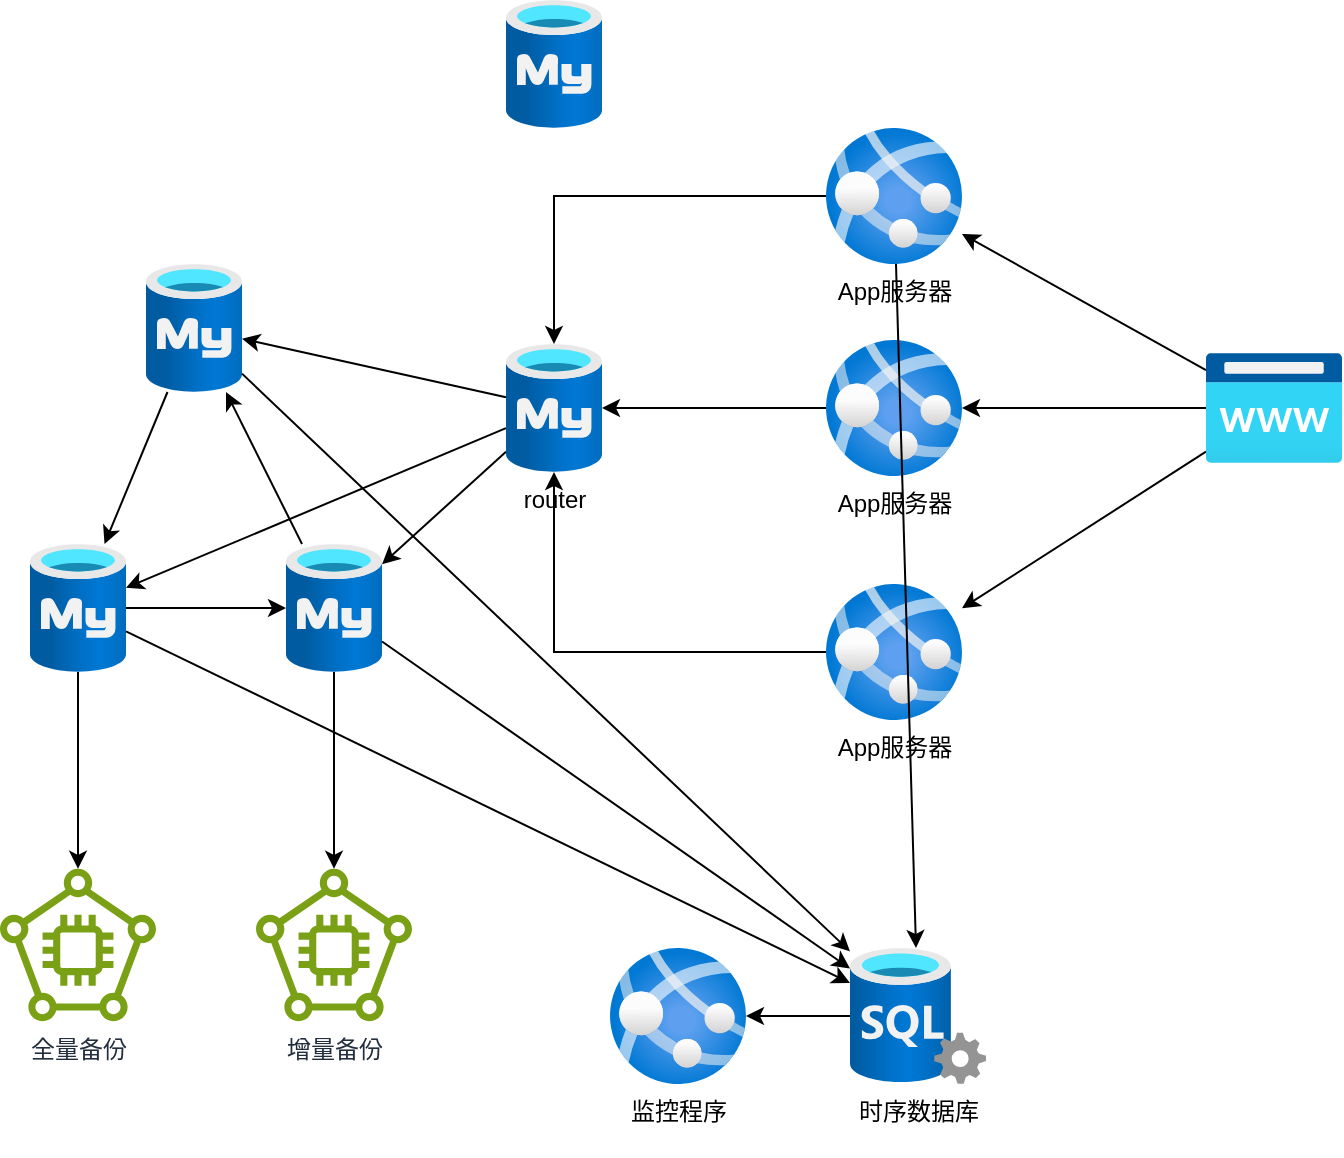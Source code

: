 <mxfile version="24.7.14" pages="5">
  <diagram name="L1" id="BFDUDT7zp8bW2f1VNkSr">
    <mxGraphModel dx="892" dy="621" grid="1" gridSize="10" guides="1" tooltips="1" connect="1" arrows="1" fold="1" page="1" pageScale="1" pageWidth="850" pageHeight="1100" math="0" shadow="0">
      <root>
        <mxCell id="0" />
        <mxCell id="1" parent="0" />
        <mxCell id="Ar2I6kyapb9o5fW3UJyG-4" value="" style="rounded=0;orthogonalLoop=1;jettySize=auto;html=1;" edge="1" parent="1" source="Ar2I6kyapb9o5fW3UJyG-1" target="Ar2I6kyapb9o5fW3UJyG-2">
          <mxGeometry relative="1" as="geometry" />
        </mxCell>
        <mxCell id="Ar2I6kyapb9o5fW3UJyG-1" value="" style="image;aspect=fixed;html=1;points=[];align=center;fontSize=12;image=img/lib/azure2/databases/Azure_Database_MySQL_Server.svg;" vertex="1" parent="1">
          <mxGeometry x="208" y="198" width="48" height="64" as="geometry" />
        </mxCell>
        <mxCell id="Ar2I6kyapb9o5fW3UJyG-5" value="" style="edgeStyle=orthogonalEdgeStyle;rounded=0;orthogonalLoop=1;jettySize=auto;html=1;" edge="1" parent="1" source="Ar2I6kyapb9o5fW3UJyG-2" target="Ar2I6kyapb9o5fW3UJyG-3">
          <mxGeometry relative="1" as="geometry" />
        </mxCell>
        <mxCell id="oi42S8Nz0SJRRiCIxCUv-2" value="" style="edgeStyle=orthogonalEdgeStyle;rounded=0;orthogonalLoop=1;jettySize=auto;html=1;" edge="1" parent="1" source="Ar2I6kyapb9o5fW3UJyG-2" target="uQp_ELIqiohpTSqB1h4A-3">
          <mxGeometry relative="1" as="geometry" />
        </mxCell>
        <mxCell id="Ar2I6kyapb9o5fW3UJyG-2" value="" style="image;aspect=fixed;html=1;points=[];align=center;fontSize=12;image=img/lib/azure2/databases/Azure_Database_MySQL_Server.svg;" vertex="1" parent="1">
          <mxGeometry x="150" y="338" width="48" height="64" as="geometry" />
        </mxCell>
        <mxCell id="Ar2I6kyapb9o5fW3UJyG-6" value="" style="rounded=0;orthogonalLoop=1;jettySize=auto;html=1;" edge="1" parent="1" source="Ar2I6kyapb9o5fW3UJyG-3" target="Ar2I6kyapb9o5fW3UJyG-1">
          <mxGeometry relative="1" as="geometry" />
        </mxCell>
        <mxCell id="oi42S8Nz0SJRRiCIxCUv-1" value="" style="edgeStyle=orthogonalEdgeStyle;rounded=0;orthogonalLoop=1;jettySize=auto;html=1;" edge="1" parent="1" source="Ar2I6kyapb9o5fW3UJyG-3" target="uQp_ELIqiohpTSqB1h4A-2">
          <mxGeometry relative="1" as="geometry" />
        </mxCell>
        <mxCell id="Ar2I6kyapb9o5fW3UJyG-3" value="" style="image;aspect=fixed;html=1;points=[];align=center;fontSize=12;image=img/lib/azure2/databases/Azure_Database_MySQL_Server.svg;" vertex="1" parent="1">
          <mxGeometry x="278" y="338" width="48" height="64" as="geometry" />
        </mxCell>
        <mxCell id="Ar2I6kyapb9o5fW3UJyG-8" value="" style="rounded=0;orthogonalLoop=1;jettySize=auto;html=1;" edge="1" parent="1" source="Ar2I6kyapb9o5fW3UJyG-7" target="Ar2I6kyapb9o5fW3UJyG-1">
          <mxGeometry relative="1" as="geometry" />
        </mxCell>
        <mxCell id="Ar2I6kyapb9o5fW3UJyG-9" value="" style="rounded=0;orthogonalLoop=1;jettySize=auto;html=1;" edge="1" parent="1" source="Ar2I6kyapb9o5fW3UJyG-7" target="Ar2I6kyapb9o5fW3UJyG-3">
          <mxGeometry relative="1" as="geometry" />
        </mxCell>
        <mxCell id="Ar2I6kyapb9o5fW3UJyG-10" value="" style="rounded=0;orthogonalLoop=1;jettySize=auto;html=1;" edge="1" parent="1" source="Ar2I6kyapb9o5fW3UJyG-7" target="Ar2I6kyapb9o5fW3UJyG-2">
          <mxGeometry relative="1" as="geometry" />
        </mxCell>
        <mxCell id="Ar2I6kyapb9o5fW3UJyG-7" value="router" style="image;aspect=fixed;html=1;points=[];align=center;fontSize=12;image=img/lib/azure2/databases/Azure_Database_MySQL_Server.svg;" vertex="1" parent="1">
          <mxGeometry x="388" y="238" width="48" height="64" as="geometry" />
        </mxCell>
        <mxCell id="Ar2I6kyapb9o5fW3UJyG-15" value="" style="edgeStyle=orthogonalEdgeStyle;rounded=0;orthogonalLoop=1;jettySize=auto;html=1;" edge="1" parent="1" source="Ar2I6kyapb9o5fW3UJyG-12" target="Ar2I6kyapb9o5fW3UJyG-7">
          <mxGeometry relative="1" as="geometry" />
        </mxCell>
        <mxCell id="Ar2I6kyapb9o5fW3UJyG-12" value="App服务器" style="image;aspect=fixed;html=1;points=[];align=center;fontSize=12;image=img/lib/azure2/app_services/App_Services.svg;" vertex="1" parent="1">
          <mxGeometry x="548" y="130" width="68" height="68" as="geometry" />
        </mxCell>
        <mxCell id="Ar2I6kyapb9o5fW3UJyG-17" value="" style="edgeStyle=orthogonalEdgeStyle;rounded=0;orthogonalLoop=1;jettySize=auto;html=1;" edge="1" parent="1" source="Ar2I6kyapb9o5fW3UJyG-13" target="Ar2I6kyapb9o5fW3UJyG-7">
          <mxGeometry relative="1" as="geometry" />
        </mxCell>
        <mxCell id="Ar2I6kyapb9o5fW3UJyG-13" value="App服务器" style="image;aspect=fixed;html=1;points=[];align=center;fontSize=12;image=img/lib/azure2/app_services/App_Services.svg;" vertex="1" parent="1">
          <mxGeometry x="548" y="358" width="68" height="68" as="geometry" />
        </mxCell>
        <mxCell id="Ar2I6kyapb9o5fW3UJyG-16" value="" style="edgeStyle=orthogonalEdgeStyle;rounded=0;orthogonalLoop=1;jettySize=auto;html=1;" edge="1" parent="1" source="Ar2I6kyapb9o5fW3UJyG-14" target="Ar2I6kyapb9o5fW3UJyG-7">
          <mxGeometry relative="1" as="geometry" />
        </mxCell>
        <mxCell id="Ar2I6kyapb9o5fW3UJyG-14" value="App服务器" style="image;aspect=fixed;html=1;points=[];align=center;fontSize=12;image=img/lib/azure2/app_services/App_Services.svg;" vertex="1" parent="1">
          <mxGeometry x="548" y="236" width="68" height="68" as="geometry" />
        </mxCell>
        <mxCell id="Ar2I6kyapb9o5fW3UJyG-19" value="" style="rounded=0;orthogonalLoop=1;jettySize=auto;html=1;" edge="1" parent="1" source="Ar2I6kyapb9o5fW3UJyG-18" target="Ar2I6kyapb9o5fW3UJyG-12">
          <mxGeometry relative="1" as="geometry" />
        </mxCell>
        <mxCell id="Ar2I6kyapb9o5fW3UJyG-20" value="" style="rounded=0;orthogonalLoop=1;jettySize=auto;html=1;" edge="1" parent="1" source="Ar2I6kyapb9o5fW3UJyG-18" target="Ar2I6kyapb9o5fW3UJyG-14">
          <mxGeometry relative="1" as="geometry" />
        </mxCell>
        <mxCell id="Ar2I6kyapb9o5fW3UJyG-21" value="" style="rounded=0;orthogonalLoop=1;jettySize=auto;html=1;" edge="1" parent="1" source="Ar2I6kyapb9o5fW3UJyG-18" target="Ar2I6kyapb9o5fW3UJyG-13">
          <mxGeometry relative="1" as="geometry" />
        </mxCell>
        <mxCell id="Ar2I6kyapb9o5fW3UJyG-18" value="" style="image;aspect=fixed;html=1;points=[];align=center;fontSize=12;image=img/lib/azure2/app_services/App_Service_Domains.svg;" vertex="1" parent="1">
          <mxGeometry x="738" y="242.5" width="68" height="55.0" as="geometry" />
        </mxCell>
        <mxCell id="81i1dUO_mtLAsaVfOT57-1" value="" style="image;aspect=fixed;html=1;points=[];align=center;fontSize=12;image=img/lib/azure2/databases/Azure_Database_MySQL_Server.svg;" vertex="1" parent="1">
          <mxGeometry x="388" y="66" width="48" height="64" as="geometry" />
        </mxCell>
        <mxCell id="81i1dUO_mtLAsaVfOT57-2" value="监控程序&lt;div&gt;&lt;br&gt;&lt;/div&gt;" style="image;aspect=fixed;html=1;points=[];align=center;fontSize=12;image=img/lib/azure2/app_services/App_Services.svg;" vertex="1" parent="1">
          <mxGeometry x="440" y="540" width="68" height="68" as="geometry" />
        </mxCell>
        <mxCell id="uQp_ELIqiohpTSqB1h4A-1" value="" style="edgeStyle=orthogonalEdgeStyle;rounded=0;orthogonalLoop=1;jettySize=auto;html=1;" edge="1" parent="1" source="81i1dUO_mtLAsaVfOT57-3" target="81i1dUO_mtLAsaVfOT57-2">
          <mxGeometry relative="1" as="geometry" />
        </mxCell>
        <mxCell id="81i1dUO_mtLAsaVfOT57-3" value="时序数据库" style="image;aspect=fixed;html=1;points=[];align=center;fontSize=12;image=img/lib/azure2/databases/SQL_Server.svg;" vertex="1" parent="1">
          <mxGeometry x="560" y="540" width="68" height="68" as="geometry" />
        </mxCell>
        <mxCell id="uQp_ELIqiohpTSqB1h4A-2" value="增量备份" style="sketch=0;outlineConnect=0;fontColor=#232F3E;gradientColor=none;fillColor=#7AA116;strokeColor=none;dashed=0;verticalLabelPosition=bottom;verticalAlign=top;align=center;html=1;fontSize=12;fontStyle=0;aspect=fixed;pointerEvents=1;shape=mxgraph.aws4.backup_compute;" vertex="1" parent="1">
          <mxGeometry x="263" y="500" width="78" height="77" as="geometry" />
        </mxCell>
        <mxCell id="uQp_ELIqiohpTSqB1h4A-3" value="全量备份" style="sketch=0;outlineConnect=0;fontColor=#232F3E;gradientColor=none;fillColor=#7AA116;strokeColor=none;dashed=0;verticalLabelPosition=bottom;verticalAlign=top;align=center;html=1;fontSize=12;fontStyle=0;aspect=fixed;pointerEvents=1;shape=mxgraph.aws4.backup_compute;" vertex="1" parent="1">
          <mxGeometry x="135" y="500" width="78" height="77" as="geometry" />
        </mxCell>
        <mxCell id="oi42S8Nz0SJRRiCIxCUv-3" value="" style="endArrow=classic;html=1;rounded=0;" edge="1" parent="1" source="Ar2I6kyapb9o5fW3UJyG-1" target="81i1dUO_mtLAsaVfOT57-3">
          <mxGeometry width="50" height="50" relative="1" as="geometry">
            <mxPoint x="370" y="400" as="sourcePoint" />
            <mxPoint x="420" y="350" as="targetPoint" />
          </mxGeometry>
        </mxCell>
        <mxCell id="oi42S8Nz0SJRRiCIxCUv-4" value="" style="endArrow=classic;html=1;rounded=0;" edge="1" parent="1" source="Ar2I6kyapb9o5fW3UJyG-2" target="81i1dUO_mtLAsaVfOT57-3">
          <mxGeometry width="50" height="50" relative="1" as="geometry">
            <mxPoint x="370" y="400" as="sourcePoint" />
            <mxPoint x="420" y="350" as="targetPoint" />
          </mxGeometry>
        </mxCell>
        <mxCell id="oi42S8Nz0SJRRiCIxCUv-5" value="" style="endArrow=classic;html=1;rounded=0;" edge="1" parent="1" source="Ar2I6kyapb9o5fW3UJyG-3" target="81i1dUO_mtLAsaVfOT57-3">
          <mxGeometry width="50" height="50" relative="1" as="geometry">
            <mxPoint x="370" y="400" as="sourcePoint" />
            <mxPoint x="420" y="350" as="targetPoint" />
          </mxGeometry>
        </mxCell>
        <mxCell id="oi42S8Nz0SJRRiCIxCUv-6" value="" style="endArrow=classic;html=1;rounded=0;" edge="1" parent="1" source="Ar2I6kyapb9o5fW3UJyG-12" target="81i1dUO_mtLAsaVfOT57-3">
          <mxGeometry width="50" height="50" relative="1" as="geometry">
            <mxPoint x="370" y="430" as="sourcePoint" />
            <mxPoint x="420" y="380" as="targetPoint" />
          </mxGeometry>
        </mxCell>
      </root>
    </mxGraphModel>
  </diagram>
  <diagram id="nIjgZ2-SpNTqjJREQWF2" name="L2">
    <mxGraphModel dx="892" dy="621" grid="1" gridSize="10" guides="1" tooltips="1" connect="1" arrows="1" fold="1" page="1" pageScale="1" pageWidth="850" pageHeight="1100" math="0" shadow="0">
      <root>
        <mxCell id="0" />
        <mxCell id="1" parent="0" />
        <mxCell id="2KMu9q8ZVu2z2tUtmJDD-1" value="" style="rounded=0;orthogonalLoop=1;jettySize=auto;html=1;" edge="1" parent="1" source="2KMu9q8ZVu2z2tUtmJDD-2" target="2KMu9q8ZVu2z2tUtmJDD-4">
          <mxGeometry relative="1" as="geometry" />
        </mxCell>
        <mxCell id="2KMu9q8ZVu2z2tUtmJDD-2" value="" style="image;aspect=fixed;html=1;points=[];align=center;fontSize=12;image=img/lib/azure2/databases/Azure_Database_MySQL_Server.svg;" vertex="1" parent="1">
          <mxGeometry x="240" y="80" width="48" height="64" as="geometry" />
        </mxCell>
        <mxCell id="2KMu9q8ZVu2z2tUtmJDD-3" value="" style="edgeStyle=orthogonalEdgeStyle;rounded=0;orthogonalLoop=1;jettySize=auto;html=1;" edge="1" parent="1" source="2KMu9q8ZVu2z2tUtmJDD-4" target="2KMu9q8ZVu2z2tUtmJDD-6">
          <mxGeometry relative="1" as="geometry" />
        </mxCell>
        <mxCell id="2KMu9q8ZVu2z2tUtmJDD-4" value="" style="image;aspect=fixed;html=1;points=[];align=center;fontSize=12;image=img/lib/azure2/databases/Azure_Database_MySQL_Server.svg;" vertex="1" parent="1">
          <mxGeometry x="182" y="220" width="48" height="64" as="geometry" />
        </mxCell>
        <mxCell id="2KMu9q8ZVu2z2tUtmJDD-5" value="" style="rounded=0;orthogonalLoop=1;jettySize=auto;html=1;" edge="1" parent="1" source="2KMu9q8ZVu2z2tUtmJDD-6" target="2KMu9q8ZVu2z2tUtmJDD-2">
          <mxGeometry relative="1" as="geometry" />
        </mxCell>
        <mxCell id="2KMu9q8ZVu2z2tUtmJDD-6" value="" style="image;aspect=fixed;html=1;points=[];align=center;fontSize=12;image=img/lib/azure2/databases/Azure_Database_MySQL_Server.svg;" vertex="1" parent="1">
          <mxGeometry x="310" y="220" width="48" height="64" as="geometry" />
        </mxCell>
        <mxCell id="2KMu9q8ZVu2z2tUtmJDD-7" value="" style="rounded=0;orthogonalLoop=1;jettySize=auto;html=1;" edge="1" parent="1" source="2KMu9q8ZVu2z2tUtmJDD-10" target="2KMu9q8ZVu2z2tUtmJDD-2">
          <mxGeometry relative="1" as="geometry" />
        </mxCell>
        <mxCell id="2KMu9q8ZVu2z2tUtmJDD-8" value="" style="rounded=0;orthogonalLoop=1;jettySize=auto;html=1;" edge="1" parent="1" source="2KMu9q8ZVu2z2tUtmJDD-10" target="2KMu9q8ZVu2z2tUtmJDD-6">
          <mxGeometry relative="1" as="geometry" />
        </mxCell>
        <mxCell id="2KMu9q8ZVu2z2tUtmJDD-9" value="" style="rounded=0;orthogonalLoop=1;jettySize=auto;html=1;" edge="1" parent="1" source="2KMu9q8ZVu2z2tUtmJDD-10" target="2KMu9q8ZVu2z2tUtmJDD-4">
          <mxGeometry relative="1" as="geometry" />
        </mxCell>
        <mxCell id="2KMu9q8ZVu2z2tUtmJDD-10" value="router" style="image;aspect=fixed;html=1;points=[];align=center;fontSize=12;image=img/lib/azure2/databases/Azure_Database_MySQL_Server.svg;" vertex="1" parent="1">
          <mxGeometry x="420" y="120" width="48" height="64" as="geometry" />
        </mxCell>
        <mxCell id="2KMu9q8ZVu2z2tUtmJDD-11" value="" style="edgeStyle=orthogonalEdgeStyle;rounded=0;orthogonalLoop=1;jettySize=auto;html=1;" edge="1" parent="1" source="2KMu9q8ZVu2z2tUtmJDD-12" target="2KMu9q8ZVu2z2tUtmJDD-10">
          <mxGeometry relative="1" as="geometry" />
        </mxCell>
        <mxCell id="2KMu9q8ZVu2z2tUtmJDD-12" value="App服务器" style="image;aspect=fixed;html=1;points=[];align=center;fontSize=12;image=img/lib/azure2/app_services/App_Services.svg;" vertex="1" parent="1">
          <mxGeometry x="580" y="12" width="68" height="68" as="geometry" />
        </mxCell>
        <mxCell id="2KMu9q8ZVu2z2tUtmJDD-13" value="" style="edgeStyle=orthogonalEdgeStyle;rounded=0;orthogonalLoop=1;jettySize=auto;html=1;" edge="1" parent="1" source="2KMu9q8ZVu2z2tUtmJDD-14" target="2KMu9q8ZVu2z2tUtmJDD-10">
          <mxGeometry relative="1" as="geometry" />
        </mxCell>
        <mxCell id="2KMu9q8ZVu2z2tUtmJDD-27" value="" style="rounded=0;orthogonalLoop=1;jettySize=auto;html=1;" edge="1" parent="1" source="2KMu9q8ZVu2z2tUtmJDD-14" target="2KMu9q8ZVu2z2tUtmJDD-23">
          <mxGeometry relative="1" as="geometry" />
        </mxCell>
        <mxCell id="2KMu9q8ZVu2z2tUtmJDD-14" value="App服务器" style="image;aspect=fixed;html=1;points=[];align=center;fontSize=12;image=img/lib/azure2/app_services/App_Services.svg;" vertex="1" parent="1">
          <mxGeometry x="580" y="240" width="68" height="68" as="geometry" />
        </mxCell>
        <mxCell id="2KMu9q8ZVu2z2tUtmJDD-29" value="" style="edgeStyle=orthogonalEdgeStyle;rounded=0;orthogonalLoop=1;jettySize=auto;html=1;" edge="1" parent="1" source="2KMu9q8ZVu2z2tUtmJDD-16" target="2KMu9q8ZVu2z2tUtmJDD-10">
          <mxGeometry relative="1" as="geometry" />
        </mxCell>
        <mxCell id="2KMu9q8ZVu2z2tUtmJDD-16" value="App服务器" style="image;aspect=fixed;html=1;points=[];align=center;fontSize=12;image=img/lib/azure2/app_services/App_Services.svg;" vertex="1" parent="1">
          <mxGeometry x="580" y="118" width="68" height="68" as="geometry" />
        </mxCell>
        <mxCell id="2KMu9q8ZVu2z2tUtmJDD-17" value="" style="rounded=0;orthogonalLoop=1;jettySize=auto;html=1;" edge="1" parent="1" source="2KMu9q8ZVu2z2tUtmJDD-20" target="2KMu9q8ZVu2z2tUtmJDD-12">
          <mxGeometry relative="1" as="geometry" />
        </mxCell>
        <mxCell id="2KMu9q8ZVu2z2tUtmJDD-18" value="" style="rounded=0;orthogonalLoop=1;jettySize=auto;html=1;" edge="1" parent="1" source="2KMu9q8ZVu2z2tUtmJDD-20" target="2KMu9q8ZVu2z2tUtmJDD-16">
          <mxGeometry relative="1" as="geometry" />
        </mxCell>
        <mxCell id="2KMu9q8ZVu2z2tUtmJDD-19" value="" style="rounded=0;orthogonalLoop=1;jettySize=auto;html=1;" edge="1" parent="1" source="2KMu9q8ZVu2z2tUtmJDD-20" target="2KMu9q8ZVu2z2tUtmJDD-14">
          <mxGeometry relative="1" as="geometry" />
        </mxCell>
        <mxCell id="2KMu9q8ZVu2z2tUtmJDD-20" value="" style="image;aspect=fixed;html=1;points=[];align=center;fontSize=12;image=img/lib/azure2/app_services/App_Service_Domains.svg;" vertex="1" parent="1">
          <mxGeometry x="770" y="124.5" width="68" height="55.0" as="geometry" />
        </mxCell>
        <mxCell id="2KMu9q8ZVu2z2tUtmJDD-23" value="NFS" style="image;aspect=fixed;html=1;points=[];align=center;fontSize=12;image=img/lib/azure2/storage/StorSimple_Data_Managers.svg;" vertex="1" parent="1">
          <mxGeometry x="470" y="390" width="48" height="64" as="geometry" />
        </mxCell>
        <mxCell id="2KMu9q8ZVu2z2tUtmJDD-32" value="" style="rounded=0;orthogonalLoop=1;jettySize=auto;html=1;" edge="1" parent="1" source="2KMu9q8ZVu2z2tUtmJDD-26" target="2KMu9q8ZVu2z2tUtmJDD-10">
          <mxGeometry relative="1" as="geometry" />
        </mxCell>
        <mxCell id="2KMu9q8ZVu2z2tUtmJDD-33" value="" style="edgeStyle=orthogonalEdgeStyle;rounded=0;orthogonalLoop=1;jettySize=auto;html=1;" edge="1" parent="1" source="2KMu9q8ZVu2z2tUtmJDD-26" target="2KMu9q8ZVu2z2tUtmJDD-23">
          <mxGeometry relative="1" as="geometry" />
        </mxCell>
        <mxCell id="2KMu9q8ZVu2z2tUtmJDD-26" value="定时任务" style="points=[[0.145,0.145,0],[0.5,0,0],[0.855,0.145,0],[1,0.5,0],[0.855,0.855,0],[0.5,1,0],[0.145,0.855,0],[0,0.5,0]];shape=mxgraph.bpmn.event;html=1;verticalLabelPosition=bottom;labelBackgroundColor=#ffffff;verticalAlign=top;align=center;perimeter=ellipsePerimeter;outlineConnect=0;aspect=fixed;outline=catching;symbol=timer;" vertex="1" parent="1">
          <mxGeometry x="350" y="397" width="50" height="50" as="geometry" />
        </mxCell>
        <mxCell id="2KMu9q8ZVu2z2tUtmJDD-30" value="" style="endArrow=classic;html=1;rounded=0;" edge="1" parent="1" source="2KMu9q8ZVu2z2tUtmJDD-12" target="2KMu9q8ZVu2z2tUtmJDD-23">
          <mxGeometry width="50" height="50" relative="1" as="geometry">
            <mxPoint x="420" y="220" as="sourcePoint" />
            <mxPoint x="470" y="170" as="targetPoint" />
          </mxGeometry>
        </mxCell>
        <mxCell id="2KMu9q8ZVu2z2tUtmJDD-31" value="" style="endArrow=classic;html=1;rounded=0;" edge="1" parent="1" source="2KMu9q8ZVu2z2tUtmJDD-16" target="2KMu9q8ZVu2z2tUtmJDD-23">
          <mxGeometry width="50" height="50" relative="1" as="geometry">
            <mxPoint x="420" y="220" as="sourcePoint" />
            <mxPoint x="560" y="200" as="targetPoint" />
          </mxGeometry>
        </mxCell>
      </root>
    </mxGraphModel>
  </diagram>
  <diagram id="y6FhThIO_ZO7V0j0Mpfw" name="L3">
    <mxGraphModel dx="892" dy="621" grid="1" gridSize="10" guides="1" tooltips="1" connect="1" arrows="1" fold="1" page="1" pageScale="1" pageWidth="850" pageHeight="1100" math="0" shadow="0">
      <root>
        <mxCell id="0" />
        <mxCell id="1" parent="0" />
        <mxCell id="eptUyO4xNGn-BXEB1Qza-1" value="" style="rounded=0;orthogonalLoop=1;jettySize=auto;html=1;" edge="1" parent="1" source="eptUyO4xNGn-BXEB1Qza-2" target="eptUyO4xNGn-BXEB1Qza-4">
          <mxGeometry relative="1" as="geometry" />
        </mxCell>
        <mxCell id="eptUyO4xNGn-BXEB1Qza-2" value="" style="image;aspect=fixed;html=1;points=[];align=center;fontSize=12;image=img/lib/azure2/databases/Azure_Database_MySQL_Server.svg;" vertex="1" parent="1">
          <mxGeometry x="240" y="80" width="48" height="64" as="geometry" />
        </mxCell>
        <mxCell id="eptUyO4xNGn-BXEB1Qza-3" value="" style="edgeStyle=orthogonalEdgeStyle;rounded=0;orthogonalLoop=1;jettySize=auto;html=1;" edge="1" parent="1" source="eptUyO4xNGn-BXEB1Qza-4" target="eptUyO4xNGn-BXEB1Qza-6">
          <mxGeometry relative="1" as="geometry" />
        </mxCell>
        <mxCell id="eptUyO4xNGn-BXEB1Qza-4" value="" style="image;aspect=fixed;html=1;points=[];align=center;fontSize=12;image=img/lib/azure2/databases/Azure_Database_MySQL_Server.svg;" vertex="1" parent="1">
          <mxGeometry x="182" y="220" width="48" height="64" as="geometry" />
        </mxCell>
        <mxCell id="eptUyO4xNGn-BXEB1Qza-5" value="" style="rounded=0;orthogonalLoop=1;jettySize=auto;html=1;" edge="1" parent="1" source="eptUyO4xNGn-BXEB1Qza-6" target="eptUyO4xNGn-BXEB1Qza-2">
          <mxGeometry relative="1" as="geometry" />
        </mxCell>
        <mxCell id="eptUyO4xNGn-BXEB1Qza-6" value="" style="image;aspect=fixed;html=1;points=[];align=center;fontSize=12;image=img/lib/azure2/databases/Azure_Database_MySQL_Server.svg;" vertex="1" parent="1">
          <mxGeometry x="310" y="220" width="48" height="64" as="geometry" />
        </mxCell>
        <mxCell id="eptUyO4xNGn-BXEB1Qza-7" value="" style="rounded=0;orthogonalLoop=1;jettySize=auto;html=1;" edge="1" parent="1" source="eptUyO4xNGn-BXEB1Qza-10" target="eptUyO4xNGn-BXEB1Qza-2">
          <mxGeometry relative="1" as="geometry" />
        </mxCell>
        <mxCell id="eptUyO4xNGn-BXEB1Qza-8" value="" style="rounded=0;orthogonalLoop=1;jettySize=auto;html=1;" edge="1" parent="1" source="eptUyO4xNGn-BXEB1Qza-10" target="eptUyO4xNGn-BXEB1Qza-6">
          <mxGeometry relative="1" as="geometry" />
        </mxCell>
        <mxCell id="eptUyO4xNGn-BXEB1Qza-9" value="" style="rounded=0;orthogonalLoop=1;jettySize=auto;html=1;" edge="1" parent="1" source="eptUyO4xNGn-BXEB1Qza-10" target="eptUyO4xNGn-BXEB1Qza-4">
          <mxGeometry relative="1" as="geometry" />
        </mxCell>
        <mxCell id="eptUyO4xNGn-BXEB1Qza-10" value="router" style="image;aspect=fixed;html=1;points=[];align=center;fontSize=12;image=img/lib/azure2/databases/Azure_Database_MySQL_Server.svg;" vertex="1" parent="1">
          <mxGeometry x="420" y="120" width="48" height="64" as="geometry" />
        </mxCell>
        <mxCell id="eptUyO4xNGn-BXEB1Qza-11" value="" style="edgeStyle=orthogonalEdgeStyle;rounded=0;orthogonalLoop=1;jettySize=auto;html=1;" edge="1" parent="1" source="eptUyO4xNGn-BXEB1Qza-12" target="eptUyO4xNGn-BXEB1Qza-10">
          <mxGeometry relative="1" as="geometry" />
        </mxCell>
        <mxCell id="eptUyO4xNGn-BXEB1Qza-12" value="App服务器" style="image;aspect=fixed;html=1;points=[];align=center;fontSize=12;image=img/lib/azure2/app_services/App_Services.svg;" vertex="1" parent="1">
          <mxGeometry x="580" y="12" width="68" height="68" as="geometry" />
        </mxCell>
        <mxCell id="eptUyO4xNGn-BXEB1Qza-13" value="" style="edgeStyle=orthogonalEdgeStyle;rounded=0;orthogonalLoop=1;jettySize=auto;html=1;" edge="1" parent="1" source="eptUyO4xNGn-BXEB1Qza-15" target="eptUyO4xNGn-BXEB1Qza-10">
          <mxGeometry relative="1" as="geometry" />
        </mxCell>
        <mxCell id="eptUyO4xNGn-BXEB1Qza-14" value="" style="rounded=0;orthogonalLoop=1;jettySize=auto;html=1;" edge="1" parent="1" source="eptUyO4xNGn-BXEB1Qza-15" target="eptUyO4xNGn-BXEB1Qza-22">
          <mxGeometry relative="1" as="geometry" />
        </mxCell>
        <mxCell id="eptUyO4xNGn-BXEB1Qza-15" value="App服务器" style="image;aspect=fixed;html=1;points=[];align=center;fontSize=12;image=img/lib/azure2/app_services/App_Services.svg;" vertex="1" parent="1">
          <mxGeometry x="580" y="240" width="68" height="68" as="geometry" />
        </mxCell>
        <mxCell id="eptUyO4xNGn-BXEB1Qza-16" value="" style="edgeStyle=orthogonalEdgeStyle;rounded=0;orthogonalLoop=1;jettySize=auto;html=1;" edge="1" parent="1" source="eptUyO4xNGn-BXEB1Qza-17" target="eptUyO4xNGn-BXEB1Qza-10">
          <mxGeometry relative="1" as="geometry" />
        </mxCell>
        <mxCell id="eptUyO4xNGn-BXEB1Qza-17" value="App服务器" style="image;aspect=fixed;html=1;points=[];align=center;fontSize=12;image=img/lib/azure2/app_services/App_Services.svg;" vertex="1" parent="1">
          <mxGeometry x="580" y="118" width="68" height="68" as="geometry" />
        </mxCell>
        <mxCell id="eptUyO4xNGn-BXEB1Qza-18" value="" style="rounded=0;orthogonalLoop=1;jettySize=auto;html=1;" edge="1" parent="1" source="eptUyO4xNGn-BXEB1Qza-21" target="eptUyO4xNGn-BXEB1Qza-12">
          <mxGeometry relative="1" as="geometry" />
        </mxCell>
        <mxCell id="eptUyO4xNGn-BXEB1Qza-19" value="" style="rounded=0;orthogonalLoop=1;jettySize=auto;html=1;" edge="1" parent="1" source="eptUyO4xNGn-BXEB1Qza-21" target="eptUyO4xNGn-BXEB1Qza-17">
          <mxGeometry relative="1" as="geometry" />
        </mxCell>
        <mxCell id="eptUyO4xNGn-BXEB1Qza-20" value="" style="rounded=0;orthogonalLoop=1;jettySize=auto;html=1;" edge="1" parent="1" source="eptUyO4xNGn-BXEB1Qza-21" target="eptUyO4xNGn-BXEB1Qza-15">
          <mxGeometry relative="1" as="geometry" />
        </mxCell>
        <mxCell id="eptUyO4xNGn-BXEB1Qza-21" value="" style="image;aspect=fixed;html=1;points=[];align=center;fontSize=12;image=img/lib/azure2/app_services/App_Service_Domains.svg;" vertex="1" parent="1">
          <mxGeometry x="770" y="124.5" width="68" height="55.0" as="geometry" />
        </mxCell>
        <mxCell id="eptUyO4xNGn-BXEB1Qza-22" value="NFS" style="image;aspect=fixed;html=1;points=[];align=center;fontSize=12;image=img/lib/azure2/storage/StorSimple_Data_Managers.svg;" vertex="1" parent="1">
          <mxGeometry x="500" y="460" width="48" height="64" as="geometry" />
        </mxCell>
        <mxCell id="eptUyO4xNGn-BXEB1Qza-26" value="" style="endArrow=classic;html=1;rounded=0;" edge="1" parent="1" source="eptUyO4xNGn-BXEB1Qza-12" target="eptUyO4xNGn-BXEB1Qza-22">
          <mxGeometry width="50" height="50" relative="1" as="geometry">
            <mxPoint x="420" y="220" as="sourcePoint" />
            <mxPoint x="470" y="170" as="targetPoint" />
          </mxGeometry>
        </mxCell>
        <mxCell id="eptUyO4xNGn-BXEB1Qza-27" value="" style="endArrow=classic;html=1;rounded=0;" edge="1" parent="1" source="eptUyO4xNGn-BXEB1Qza-17" target="eptUyO4xNGn-BXEB1Qza-22">
          <mxGeometry width="50" height="50" relative="1" as="geometry">
            <mxPoint x="420" y="220" as="sourcePoint" />
            <mxPoint x="560" y="200" as="targetPoint" />
          </mxGeometry>
        </mxCell>
        <mxCell id="eptUyO4xNGn-BXEB1Qza-28" value="Redis集群" style="image;aspect=fixed;html=1;points=[];align=center;fontSize=12;image=img/lib/azure2/databases/Cache_Redis.svg;" vertex="1" parent="1">
          <mxGeometry x="310" y="466" width="64" height="52" as="geometry" />
        </mxCell>
        <mxCell id="eptUyO4xNGn-BXEB1Qza-30" value="" style="edgeStyle=orthogonalEdgeStyle;rounded=0;orthogonalLoop=1;jettySize=auto;html=1;" edge="1" parent="1" source="eptUyO4xNGn-BXEB1Qza-29" target="eptUyO4xNGn-BXEB1Qza-10">
          <mxGeometry relative="1" as="geometry" />
        </mxCell>
        <mxCell id="eptUyO4xNGn-BXEB1Qza-31" value="" style="edgeStyle=orthogonalEdgeStyle;rounded=0;orthogonalLoop=1;jettySize=auto;html=1;" edge="1" parent="1" source="eptUyO4xNGn-BXEB1Qza-29" target="eptUyO4xNGn-BXEB1Qza-28">
          <mxGeometry relative="1" as="geometry" />
        </mxCell>
        <mxCell id="eptUyO4xNGn-BXEB1Qza-32" value="" style="edgeStyle=orthogonalEdgeStyle;rounded=0;orthogonalLoop=1;jettySize=auto;html=1;" edge="1" parent="1" source="eptUyO4xNGn-BXEB1Qza-29" target="eptUyO4xNGn-BXEB1Qza-22">
          <mxGeometry relative="1" as="geometry" />
        </mxCell>
        <mxCell id="eptUyO4xNGn-BXEB1Qza-29" value="ETL" style="image;aspect=fixed;html=1;points=[];align=center;fontSize=12;image=img/lib/azure2/storage/StorSimple_Data_Managers.svg;" vertex="1" parent="1">
          <mxGeometry x="420" y="460" width="48" height="64" as="geometry" />
        </mxCell>
      </root>
    </mxGraphModel>
  </diagram>
  <diagram id="7fVqN9MMZaLEQdqv-YGP" name="L4">
    <mxGraphModel dx="892" dy="621" grid="1" gridSize="10" guides="1" tooltips="1" connect="1" arrows="1" fold="1" page="1" pageScale="1" pageWidth="850" pageHeight="1100" math="0" shadow="0">
      <root>
        <mxCell id="0" />
        <mxCell id="1" parent="0" />
        <mxCell id="fPP4Iizd9QlT9NWYujbH-1" value="" style="rounded=0;orthogonalLoop=1;jettySize=auto;html=1;" edge="1" parent="1" source="fPP4Iizd9QlT9NWYujbH-2" target="fPP4Iizd9QlT9NWYujbH-4">
          <mxGeometry relative="1" as="geometry" />
        </mxCell>
        <mxCell id="fPP4Iizd9QlT9NWYujbH-2" value="" style="image;aspect=fixed;html=1;points=[];align=center;fontSize=12;image=img/lib/azure2/databases/Azure_Database_MySQL_Server.svg;" vertex="1" parent="1">
          <mxGeometry x="168" y="12" width="48" height="64" as="geometry" />
        </mxCell>
        <mxCell id="fPP4Iizd9QlT9NWYujbH-3" value="" style="edgeStyle=orthogonalEdgeStyle;rounded=0;orthogonalLoop=1;jettySize=auto;html=1;" edge="1" parent="1" source="fPP4Iizd9QlT9NWYujbH-4" target="fPP4Iizd9QlT9NWYujbH-6">
          <mxGeometry relative="1" as="geometry" />
        </mxCell>
        <mxCell id="fPP4Iizd9QlT9NWYujbH-4" value="" style="image;aspect=fixed;html=1;points=[];align=center;fontSize=12;image=img/lib/azure2/databases/Azure_Database_MySQL_Server.svg;" vertex="1" parent="1">
          <mxGeometry x="110" y="152" width="48" height="64" as="geometry" />
        </mxCell>
        <mxCell id="fPP4Iizd9QlT9NWYujbH-5" value="" style="rounded=0;orthogonalLoop=1;jettySize=auto;html=1;" edge="1" parent="1" source="fPP4Iizd9QlT9NWYujbH-6" target="fPP4Iizd9QlT9NWYujbH-2">
          <mxGeometry relative="1" as="geometry" />
        </mxCell>
        <mxCell id="fPP4Iizd9QlT9NWYujbH-6" value="" style="image;aspect=fixed;html=1;points=[];align=center;fontSize=12;image=img/lib/azure2/databases/Azure_Database_MySQL_Server.svg;" vertex="1" parent="1">
          <mxGeometry x="238" y="152" width="48" height="64" as="geometry" />
        </mxCell>
        <mxCell id="fPP4Iizd9QlT9NWYujbH-7" value="" style="rounded=0;orthogonalLoop=1;jettySize=auto;html=1;" edge="1" parent="1" source="fPP4Iizd9QlT9NWYujbH-10" target="fPP4Iizd9QlT9NWYujbH-2">
          <mxGeometry relative="1" as="geometry" />
        </mxCell>
        <mxCell id="fPP4Iizd9QlT9NWYujbH-8" value="" style="rounded=0;orthogonalLoop=1;jettySize=auto;html=1;" edge="1" parent="1" source="fPP4Iizd9QlT9NWYujbH-10" target="fPP4Iizd9QlT9NWYujbH-6">
          <mxGeometry relative="1" as="geometry" />
        </mxCell>
        <mxCell id="fPP4Iizd9QlT9NWYujbH-9" value="" style="rounded=0;orthogonalLoop=1;jettySize=auto;html=1;" edge="1" parent="1" source="fPP4Iizd9QlT9NWYujbH-10" target="fPP4Iizd9QlT9NWYujbH-4">
          <mxGeometry relative="1" as="geometry" />
        </mxCell>
        <mxCell id="fPP4Iizd9QlT9NWYujbH-10" value="router" style="image;aspect=fixed;html=1;points=[];align=center;fontSize=12;image=img/lib/azure2/databases/Azure_Database_MySQL_Server.svg;" vertex="1" parent="1">
          <mxGeometry x="420" y="120" width="48" height="64" as="geometry" />
        </mxCell>
        <mxCell id="fPP4Iizd9QlT9NWYujbH-11" value="" style="edgeStyle=orthogonalEdgeStyle;rounded=0;orthogonalLoop=1;jettySize=auto;html=1;" edge="1" parent="1" source="fPP4Iizd9QlT9NWYujbH-12" target="fPP4Iizd9QlT9NWYujbH-10">
          <mxGeometry relative="1" as="geometry" />
        </mxCell>
        <mxCell id="fPP4Iizd9QlT9NWYujbH-12" value="App服务器" style="image;aspect=fixed;html=1;points=[];align=center;fontSize=12;image=img/lib/azure2/app_services/App_Services.svg;" vertex="1" parent="1">
          <mxGeometry x="580" y="12" width="68" height="68" as="geometry" />
        </mxCell>
        <mxCell id="fPP4Iizd9QlT9NWYujbH-13" value="" style="edgeStyle=orthogonalEdgeStyle;rounded=0;orthogonalLoop=1;jettySize=auto;html=1;" edge="1" parent="1" source="fPP4Iizd9QlT9NWYujbH-15" target="fPP4Iizd9QlT9NWYujbH-10">
          <mxGeometry relative="1" as="geometry" />
        </mxCell>
        <mxCell id="fPP4Iizd9QlT9NWYujbH-14" value="" style="rounded=0;orthogonalLoop=1;jettySize=auto;html=1;" edge="1" parent="1" source="fPP4Iizd9QlT9NWYujbH-15" target="fPP4Iizd9QlT9NWYujbH-22">
          <mxGeometry relative="1" as="geometry" />
        </mxCell>
        <mxCell id="fPP4Iizd9QlT9NWYujbH-15" value="App服务器" style="image;aspect=fixed;html=1;points=[];align=center;fontSize=12;image=img/lib/azure2/app_services/App_Services.svg;" vertex="1" parent="1">
          <mxGeometry x="580" y="240" width="68" height="68" as="geometry" />
        </mxCell>
        <mxCell id="fPP4Iizd9QlT9NWYujbH-16" value="" style="edgeStyle=orthogonalEdgeStyle;rounded=0;orthogonalLoop=1;jettySize=auto;html=1;" edge="1" parent="1" source="fPP4Iizd9QlT9NWYujbH-17" target="fPP4Iizd9QlT9NWYujbH-10">
          <mxGeometry relative="1" as="geometry" />
        </mxCell>
        <mxCell id="fPP4Iizd9QlT9NWYujbH-17" value="App服务器" style="image;aspect=fixed;html=1;points=[];align=center;fontSize=12;image=img/lib/azure2/app_services/App_Services.svg;" vertex="1" parent="1">
          <mxGeometry x="580" y="118" width="68" height="68" as="geometry" />
        </mxCell>
        <mxCell id="fPP4Iizd9QlT9NWYujbH-18" value="" style="rounded=0;orthogonalLoop=1;jettySize=auto;html=1;" edge="1" parent="1" source="fPP4Iizd9QlT9NWYujbH-21" target="fPP4Iizd9QlT9NWYujbH-12">
          <mxGeometry relative="1" as="geometry" />
        </mxCell>
        <mxCell id="fPP4Iizd9QlT9NWYujbH-19" value="" style="rounded=0;orthogonalLoop=1;jettySize=auto;html=1;" edge="1" parent="1" source="fPP4Iizd9QlT9NWYujbH-21" target="fPP4Iizd9QlT9NWYujbH-17">
          <mxGeometry relative="1" as="geometry" />
        </mxCell>
        <mxCell id="fPP4Iizd9QlT9NWYujbH-20" value="" style="rounded=0;orthogonalLoop=1;jettySize=auto;html=1;" edge="1" parent="1" source="fPP4Iizd9QlT9NWYujbH-21" target="fPP4Iizd9QlT9NWYujbH-15">
          <mxGeometry relative="1" as="geometry" />
        </mxCell>
        <mxCell id="fPP4Iizd9QlT9NWYujbH-21" value="" style="image;aspect=fixed;html=1;points=[];align=center;fontSize=12;image=img/lib/azure2/app_services/App_Service_Domains.svg;" vertex="1" parent="1">
          <mxGeometry x="770" y="124.5" width="68" height="55.0" as="geometry" />
        </mxCell>
        <mxCell id="fPP4Iizd9QlT9NWYujbH-22" value="NFS" style="image;aspect=fixed;html=1;points=[];align=center;fontSize=12;image=img/lib/azure2/storage/StorSimple_Data_Managers.svg;" vertex="1" parent="1">
          <mxGeometry x="500" y="460" width="48" height="64" as="geometry" />
        </mxCell>
        <mxCell id="fPP4Iizd9QlT9NWYujbH-23" value="" style="endArrow=classic;html=1;rounded=0;" edge="1" parent="1" source="fPP4Iizd9QlT9NWYujbH-12" target="fPP4Iizd9QlT9NWYujbH-22">
          <mxGeometry width="50" height="50" relative="1" as="geometry">
            <mxPoint x="420" y="220" as="sourcePoint" />
            <mxPoint x="470" y="170" as="targetPoint" />
          </mxGeometry>
        </mxCell>
        <mxCell id="fPP4Iizd9QlT9NWYujbH-24" value="" style="endArrow=classic;html=1;rounded=0;" edge="1" parent="1" source="fPP4Iizd9QlT9NWYujbH-17" target="fPP4Iizd9QlT9NWYujbH-22">
          <mxGeometry width="50" height="50" relative="1" as="geometry">
            <mxPoint x="420" y="220" as="sourcePoint" />
            <mxPoint x="560" y="200" as="targetPoint" />
          </mxGeometry>
        </mxCell>
        <mxCell id="fPP4Iizd9QlT9NWYujbH-25" value="Redis集群" style="image;aspect=fixed;html=1;points=[];align=center;fontSize=12;image=img/lib/azure2/databases/Cache_Redis.svg;" vertex="1" parent="1">
          <mxGeometry x="310" y="466" width="64" height="52" as="geometry" />
        </mxCell>
        <mxCell id="fPP4Iizd9QlT9NWYujbH-26" value="" style="edgeStyle=orthogonalEdgeStyle;rounded=0;orthogonalLoop=1;jettySize=auto;html=1;" edge="1" parent="1" source="fPP4Iizd9QlT9NWYujbH-29" target="fPP4Iizd9QlT9NWYujbH-10">
          <mxGeometry relative="1" as="geometry" />
        </mxCell>
        <mxCell id="fPP4Iizd9QlT9NWYujbH-27" value="" style="edgeStyle=orthogonalEdgeStyle;rounded=0;orthogonalLoop=1;jettySize=auto;html=1;" edge="1" parent="1" source="fPP4Iizd9QlT9NWYujbH-29" target="fPP4Iizd9QlT9NWYujbH-25">
          <mxGeometry relative="1" as="geometry" />
        </mxCell>
        <mxCell id="fPP4Iizd9QlT9NWYujbH-28" value="" style="edgeStyle=orthogonalEdgeStyle;rounded=0;orthogonalLoop=1;jettySize=auto;html=1;" edge="1" parent="1" source="fPP4Iizd9QlT9NWYujbH-29" target="fPP4Iizd9QlT9NWYujbH-22">
          <mxGeometry relative="1" as="geometry" />
        </mxCell>
        <mxCell id="fPP4Iizd9QlT9NWYujbH-29" value="ETL" style="image;aspect=fixed;html=1;points=[];align=center;fontSize=12;image=img/lib/azure2/storage/StorSimple_Data_Managers.svg;" vertex="1" parent="1">
          <mxGeometry x="420" y="460" width="48" height="64" as="geometry" />
        </mxCell>
        <mxCell id="i6SBmhOwLSeUuUsg1Zj5-3" value="" style="edgeStyle=orthogonalEdgeStyle;rounded=0;orthogonalLoop=1;jettySize=auto;html=1;" edge="1" parent="1" source="fPP4Iizd9QlT9NWYujbH-30" target="i6SBmhOwLSeUuUsg1Zj5-2">
          <mxGeometry relative="1" as="geometry" />
        </mxCell>
        <mxCell id="fPP4Iizd9QlT9NWYujbH-30" value="ClickHouse" style="image;aspect=fixed;html=1;points=[];align=center;fontSize=12;image=img/lib/azure2/storage/StorSimple_Data_Managers.svg;" vertex="1" parent="1">
          <mxGeometry x="288" y="350" width="48" height="64" as="geometry" />
        </mxCell>
        <mxCell id="i6SBmhOwLSeUuUsg1Zj5-2" value="ClickHouse" style="image;aspect=fixed;html=1;points=[];align=center;fontSize=12;image=img/lib/azure2/storage/StorSimple_Data_Managers.svg;" vertex="1" parent="1">
          <mxGeometry x="140" y="350" width="48" height="64" as="geometry" />
        </mxCell>
        <mxCell id="i6SBmhOwLSeUuUsg1Zj5-4" value="" style="endArrow=classic;html=1;rounded=0;exitX=0.938;exitY=0.203;exitDx=0;exitDy=0;exitPerimeter=0;" edge="1" parent="1" source="fPP4Iizd9QlT9NWYujbH-30" target="fPP4Iizd9QlT9NWYujbH-12">
          <mxGeometry width="50" height="50" relative="1" as="geometry">
            <mxPoint x="400" y="330" as="sourcePoint" />
            <mxPoint x="450" y="280" as="targetPoint" />
          </mxGeometry>
        </mxCell>
        <mxCell id="i6SBmhOwLSeUuUsg1Zj5-5" value="" style="endArrow=classic;html=1;rounded=0;" edge="1" parent="1" source="fPP4Iizd9QlT9NWYujbH-30" target="fPP4Iizd9QlT9NWYujbH-17">
          <mxGeometry width="50" height="50" relative="1" as="geometry">
            <mxPoint x="400" y="330" as="sourcePoint" />
            <mxPoint x="450" y="280" as="targetPoint" />
          </mxGeometry>
        </mxCell>
        <mxCell id="i6SBmhOwLSeUuUsg1Zj5-6" value="" style="endArrow=classic;html=1;rounded=0;" edge="1" parent="1" source="fPP4Iizd9QlT9NWYujbH-30" target="fPP4Iizd9QlT9NWYujbH-15">
          <mxGeometry width="50" height="50" relative="1" as="geometry">
            <mxPoint x="400" y="330" as="sourcePoint" />
            <mxPoint x="450" y="280" as="targetPoint" />
          </mxGeometry>
        </mxCell>
        <mxCell id="i6SBmhOwLSeUuUsg1Zj5-8" value="" style="edgeStyle=orthogonalEdgeStyle;rounded=0;orthogonalLoop=1;jettySize=auto;html=1;" edge="1" parent="1" source="i6SBmhOwLSeUuUsg1Zj5-7" target="fPP4Iizd9QlT9NWYujbH-30">
          <mxGeometry relative="1" as="geometry" />
        </mxCell>
        <mxCell id="i6SBmhOwLSeUuUsg1Zj5-7" value="ETL" style="image;aspect=fixed;html=1;points=[];align=center;fontSize=12;image=img/lib/azure2/storage/StorSimple_Data_Managers.svg;" vertex="1" parent="1">
          <mxGeometry x="288" y="240" width="48" height="64" as="geometry" />
        </mxCell>
        <mxCell id="i6SBmhOwLSeUuUsg1Zj5-10" value="" style="endArrow=classic;html=1;rounded=0;" edge="1" parent="1" source="fPP4Iizd9QlT9NWYujbH-10" target="i6SBmhOwLSeUuUsg1Zj5-7">
          <mxGeometry width="50" height="50" relative="1" as="geometry">
            <mxPoint x="400" y="330" as="sourcePoint" />
            <mxPoint x="450" y="280" as="targetPoint" />
          </mxGeometry>
        </mxCell>
      </root>
    </mxGraphModel>
  </diagram>
  <diagram id="IMLo_JvIDd6dKpWcS0jT" name="L5">
    <mxGraphModel dx="892" dy="621" grid="1" gridSize="10" guides="1" tooltips="1" connect="1" arrows="1" fold="1" page="1" pageScale="1" pageWidth="850" pageHeight="1100" math="0" shadow="0">
      <root>
        <mxCell id="0" />
        <mxCell id="1" parent="0" />
      </root>
    </mxGraphModel>
  </diagram>
</mxfile>
